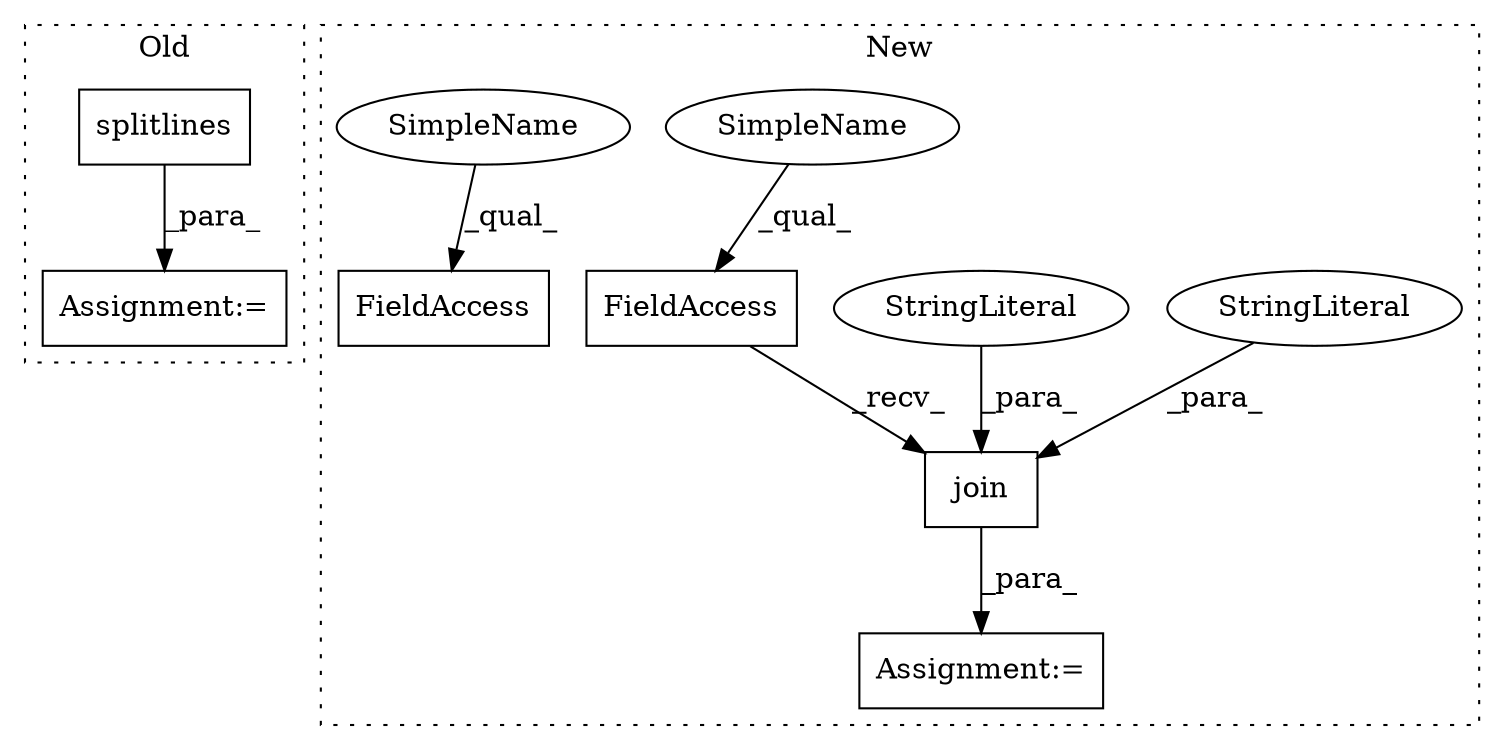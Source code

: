 digraph G {
subgraph cluster0 {
1 [label="splitlines" a="32" s="840,855" l="11,1" shape="box"];
7 [label="Assignment:=" a="7" s="667" l="1" shape="box"];
label = "Old";
style="dotted";
}
subgraph cluster1 {
2 [label="join" a="32" s="687,763" l="5,1" shape="box"];
3 [label="StringLiteral" a="45" s="748" l="15" shape="ellipse"];
4 [label="StringLiteral" a="45" s="736" l="11" shape="ellipse"];
5 [label="FieldAccess" a="22" s="679" l="7" shape="box"];
6 [label="FieldAccess" a="22" s="708" l="7" shape="box"];
8 [label="Assignment:=" a="7" s="662" l="1" shape="box"];
9 [label="SimpleName" a="42" s="679" l="2" shape="ellipse"];
10 [label="SimpleName" a="42" s="708" l="2" shape="ellipse"];
label = "New";
style="dotted";
}
1 -> 7 [label="_para_"];
2 -> 8 [label="_para_"];
3 -> 2 [label="_para_"];
4 -> 2 [label="_para_"];
5 -> 2 [label="_recv_"];
9 -> 5 [label="_qual_"];
10 -> 6 [label="_qual_"];
}